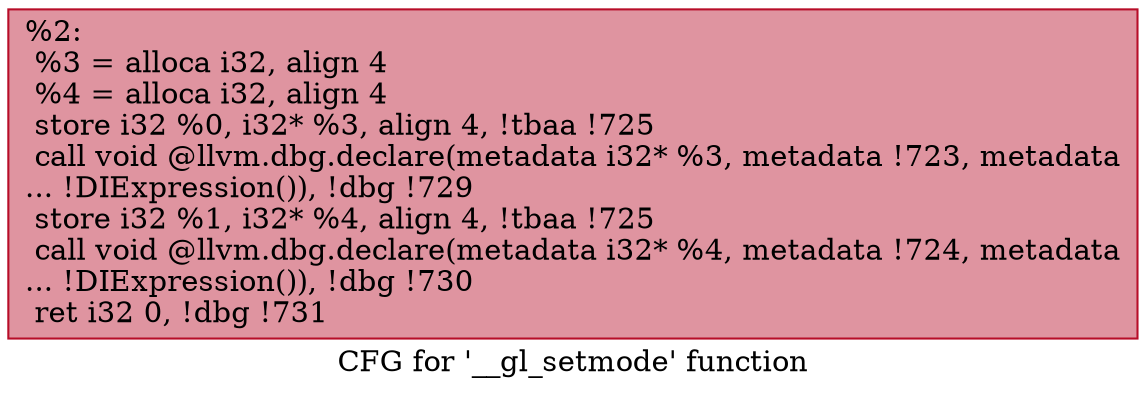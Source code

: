 digraph "CFG for '__gl_setmode' function" {
	label="CFG for '__gl_setmode' function";

	Node0x245a7d0 [shape=record,color="#b70d28ff", style=filled, fillcolor="#b70d2870",label="{%2:\l  %3 = alloca i32, align 4\l  %4 = alloca i32, align 4\l  store i32 %0, i32* %3, align 4, !tbaa !725\l  call void @llvm.dbg.declare(metadata i32* %3, metadata !723, metadata\l... !DIExpression()), !dbg !729\l  store i32 %1, i32* %4, align 4, !tbaa !725\l  call void @llvm.dbg.declare(metadata i32* %4, metadata !724, metadata\l... !DIExpression()), !dbg !730\l  ret i32 0, !dbg !731\l}"];
}
